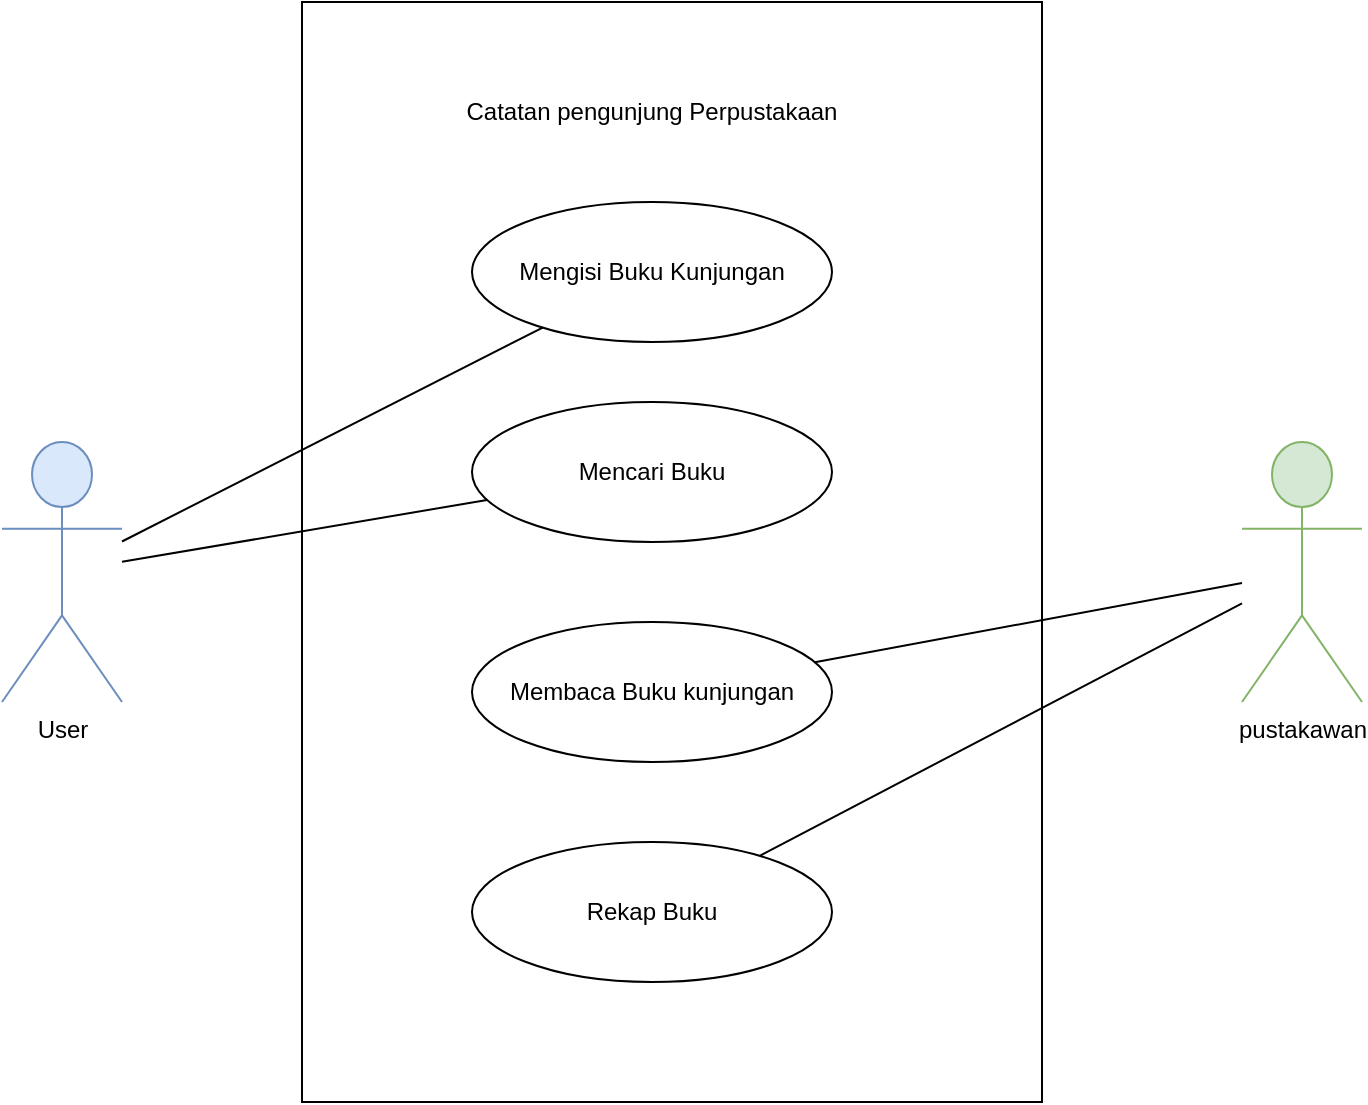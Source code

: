 <mxfile version="22.1.21" type="github">
  <diagram name="Page-1" id="DSYX0o4VI8Iqu2lYJoEG">
    <mxGraphModel dx="1434" dy="772" grid="1" gridSize="10" guides="1" tooltips="1" connect="1" arrows="1" fold="1" page="1" pageScale="1" pageWidth="850" pageHeight="1100" math="0" shadow="0">
      <root>
        <mxCell id="0" />
        <mxCell id="1" parent="0" />
        <mxCell id="6CUmjD1OcZM2PeKCMgtx-1" value="" style="rounded=0;whiteSpace=wrap;html=1;" vertex="1" parent="1">
          <mxGeometry x="250" y="60" width="370" height="550" as="geometry" />
        </mxCell>
        <mxCell id="6CUmjD1OcZM2PeKCMgtx-2" value="Catatan pengunjung Perpustakaan" style="text;html=1;strokeColor=none;fillColor=none;align=center;verticalAlign=middle;whiteSpace=wrap;rounded=0;" vertex="1" parent="1">
          <mxGeometry x="320" y="100" width="210" height="30" as="geometry" />
        </mxCell>
        <mxCell id="6CUmjD1OcZM2PeKCMgtx-4" value="Mengisi Buku Kunjungan" style="ellipse;whiteSpace=wrap;html=1;" vertex="1" parent="1">
          <mxGeometry x="335" y="160" width="180" height="70" as="geometry" />
        </mxCell>
        <mxCell id="6CUmjD1OcZM2PeKCMgtx-7" value="Mencari Buku" style="ellipse;whiteSpace=wrap;html=1;" vertex="1" parent="1">
          <mxGeometry x="335" y="260" width="180" height="70" as="geometry" />
        </mxCell>
        <mxCell id="6CUmjD1OcZM2PeKCMgtx-8" value="Membaca Buku kunjungan" style="ellipse;whiteSpace=wrap;html=1;" vertex="1" parent="1">
          <mxGeometry x="335" y="370" width="180" height="70" as="geometry" />
        </mxCell>
        <mxCell id="6CUmjD1OcZM2PeKCMgtx-9" value="Rekap Buku" style="ellipse;whiteSpace=wrap;html=1;" vertex="1" parent="1">
          <mxGeometry x="335" y="480" width="180" height="70" as="geometry" />
        </mxCell>
        <mxCell id="6CUmjD1OcZM2PeKCMgtx-10" value="pustakawan" style="shape=umlActor;verticalLabelPosition=bottom;verticalAlign=top;html=1;outlineConnect=0;fillColor=#d5e8d4;strokeColor=#82b366;" vertex="1" parent="1">
          <mxGeometry x="720" y="280" width="60" height="130" as="geometry" />
        </mxCell>
        <mxCell id="6CUmjD1OcZM2PeKCMgtx-11" value="User" style="shape=umlActor;verticalLabelPosition=bottom;verticalAlign=top;html=1;outlineConnect=0;fillColor=#dae8fc;strokeColor=#6c8ebf;" vertex="1" parent="1">
          <mxGeometry x="100" y="280" width="60" height="130" as="geometry" />
        </mxCell>
        <mxCell id="6CUmjD1OcZM2PeKCMgtx-18" value="" style="endArrow=none;html=1;rounded=0;" edge="1" parent="1" source="6CUmjD1OcZM2PeKCMgtx-11" target="6CUmjD1OcZM2PeKCMgtx-4">
          <mxGeometry width="50" height="50" relative="1" as="geometry">
            <mxPoint x="190" y="340" as="sourcePoint" />
            <mxPoint x="240" y="290" as="targetPoint" />
          </mxGeometry>
        </mxCell>
        <mxCell id="6CUmjD1OcZM2PeKCMgtx-19" value="" style="endArrow=none;html=1;rounded=0;" edge="1" parent="1" source="6CUmjD1OcZM2PeKCMgtx-11" target="6CUmjD1OcZM2PeKCMgtx-7">
          <mxGeometry width="50" height="50" relative="1" as="geometry">
            <mxPoint x="210" y="370" as="sourcePoint" />
            <mxPoint x="260" y="320" as="targetPoint" />
          </mxGeometry>
        </mxCell>
        <mxCell id="6CUmjD1OcZM2PeKCMgtx-20" value="" style="endArrow=none;html=1;rounded=0;" edge="1" parent="1" source="6CUmjD1OcZM2PeKCMgtx-8" target="6CUmjD1OcZM2PeKCMgtx-10">
          <mxGeometry width="50" height="50" relative="1" as="geometry">
            <mxPoint x="660" y="390" as="sourcePoint" />
            <mxPoint x="710" y="340" as="targetPoint" />
          </mxGeometry>
        </mxCell>
        <mxCell id="6CUmjD1OcZM2PeKCMgtx-21" value="" style="endArrow=none;html=1;rounded=0;" edge="1" parent="1" source="6CUmjD1OcZM2PeKCMgtx-9" target="6CUmjD1OcZM2PeKCMgtx-10">
          <mxGeometry width="50" height="50" relative="1" as="geometry">
            <mxPoint x="650" y="420" as="sourcePoint" />
            <mxPoint x="700" y="370" as="targetPoint" />
          </mxGeometry>
        </mxCell>
      </root>
    </mxGraphModel>
  </diagram>
</mxfile>
